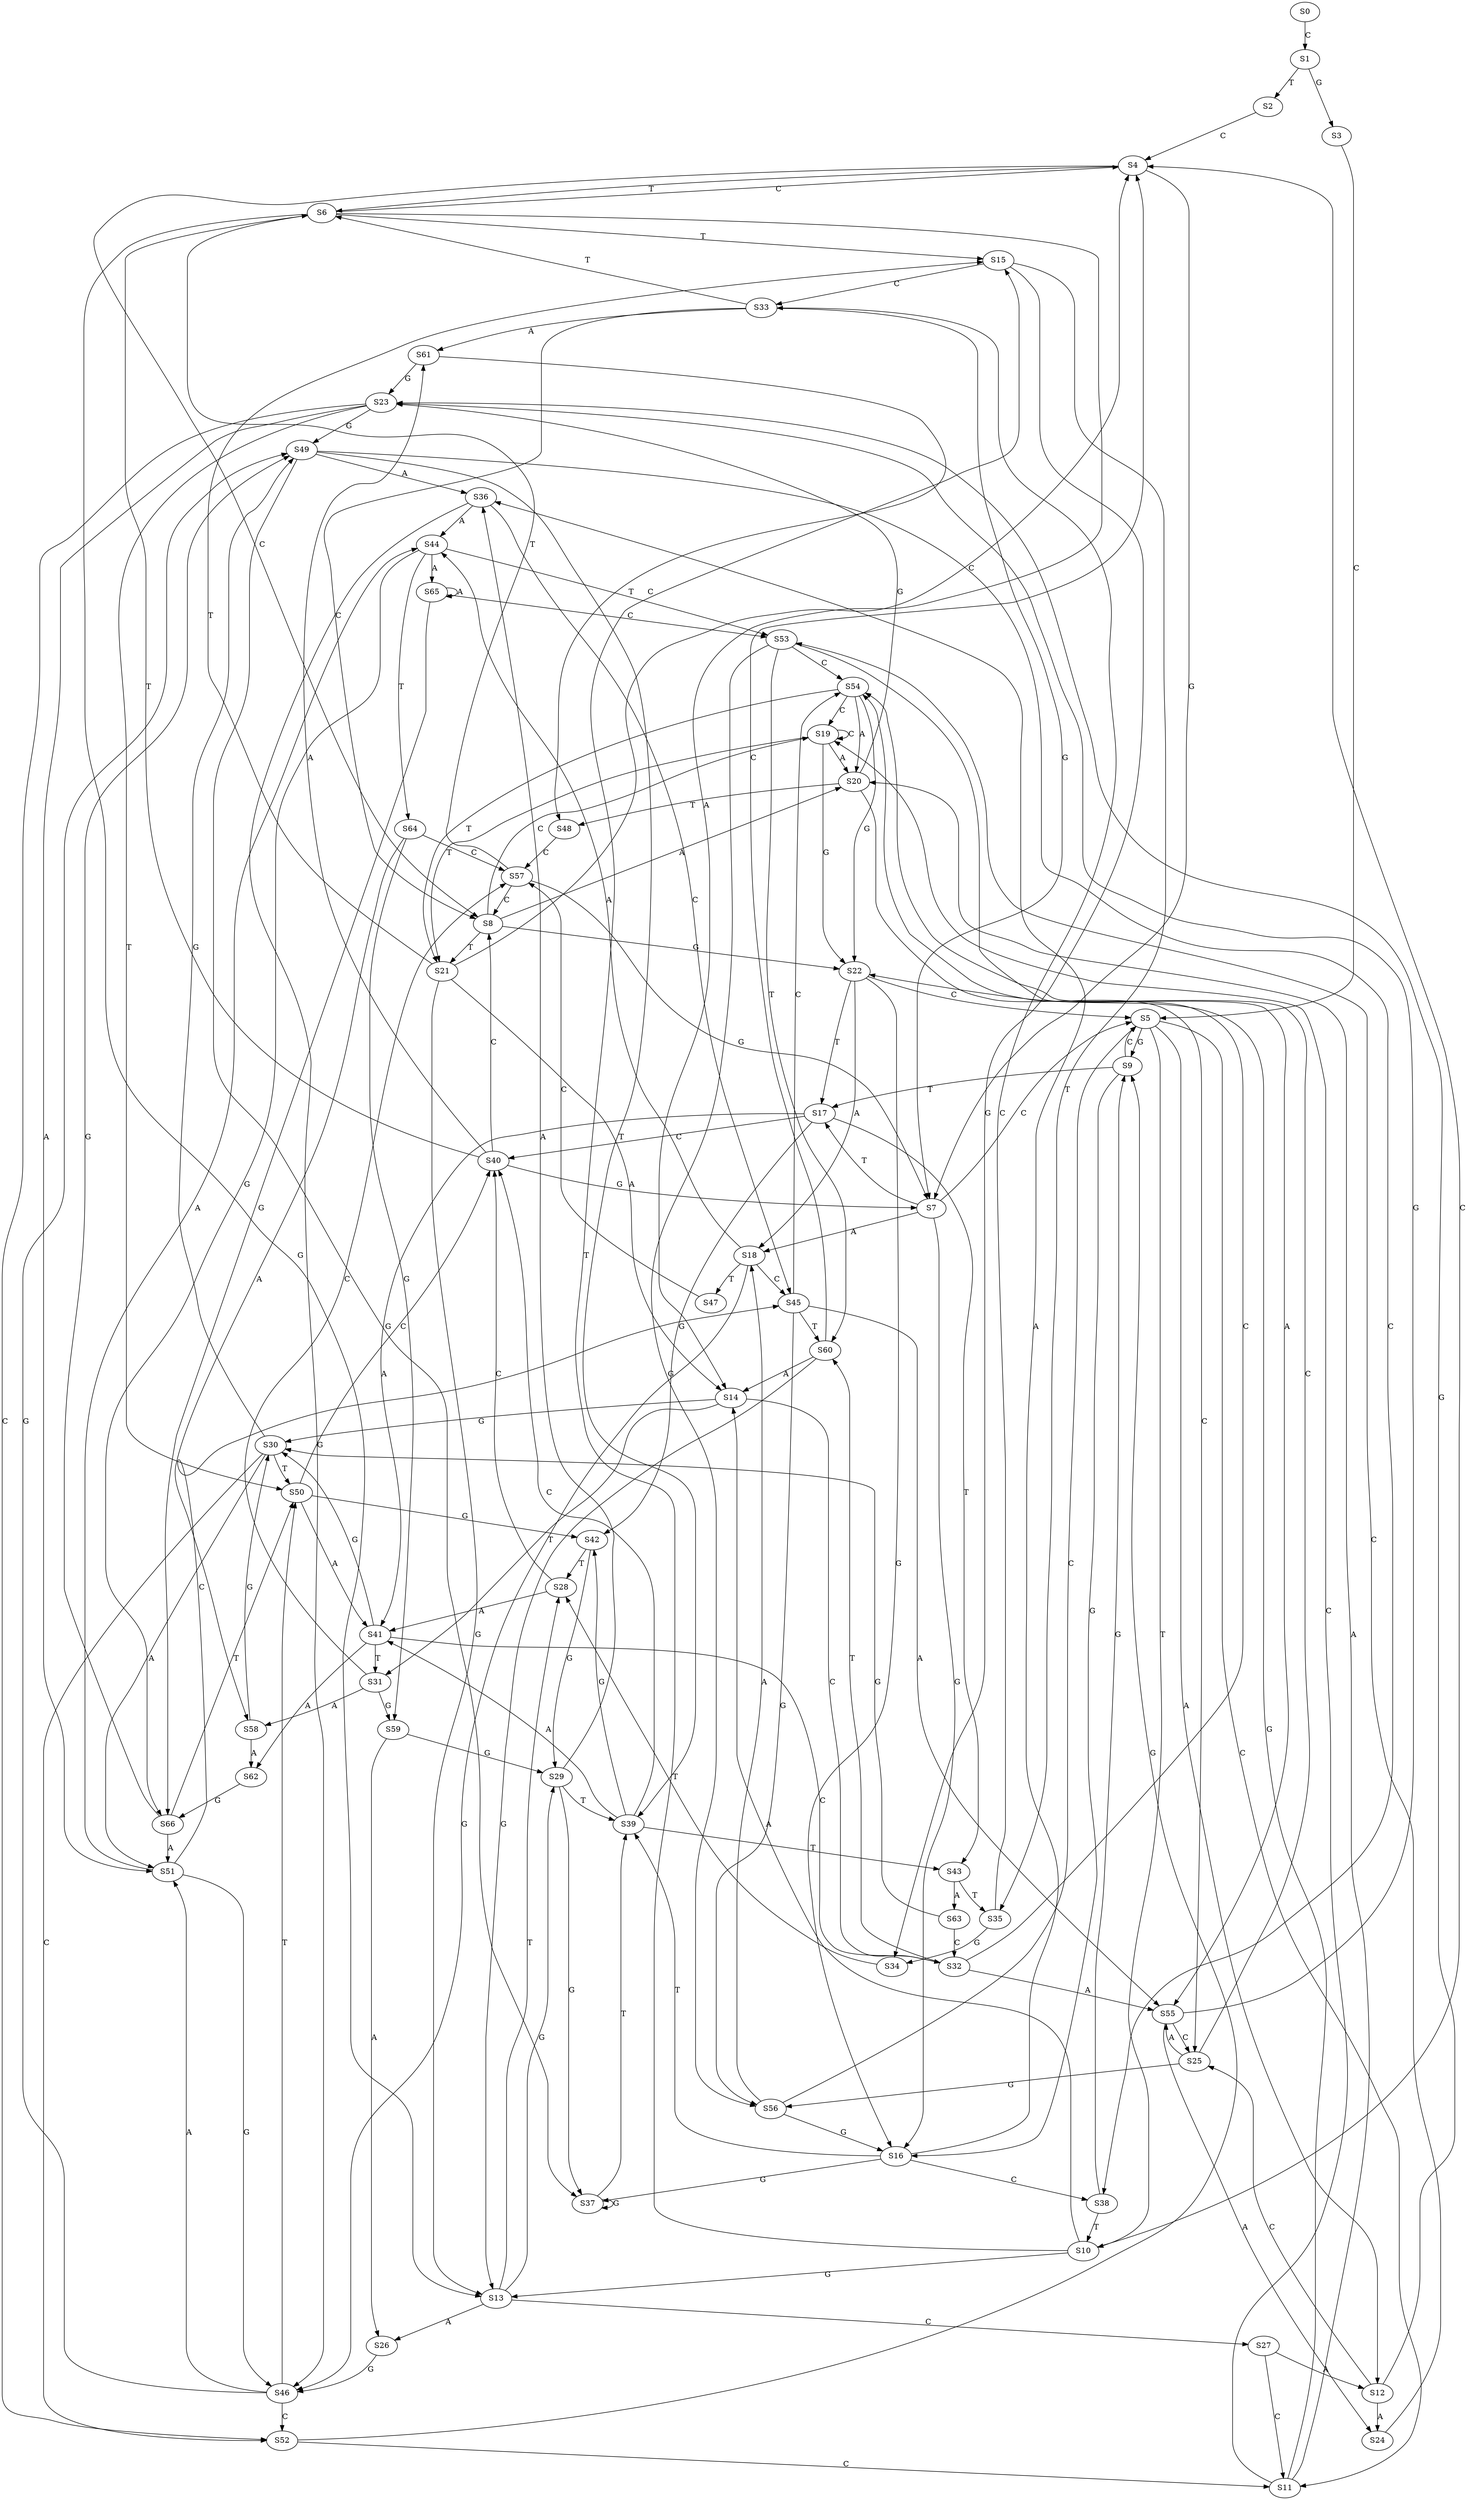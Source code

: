 strict digraph  {
	S0 -> S1 [ label = C ];
	S1 -> S2 [ label = T ];
	S1 -> S3 [ label = G ];
	S2 -> S4 [ label = C ];
	S3 -> S5 [ label = C ];
	S4 -> S6 [ label = T ];
	S4 -> S7 [ label = G ];
	S4 -> S8 [ label = C ];
	S5 -> S9 [ label = G ];
	S5 -> S10 [ label = T ];
	S5 -> S11 [ label = C ];
	S5 -> S12 [ label = A ];
	S6 -> S13 [ label = G ];
	S6 -> S4 [ label = C ];
	S6 -> S14 [ label = A ];
	S6 -> S15 [ label = T ];
	S7 -> S16 [ label = G ];
	S7 -> S17 [ label = T ];
	S7 -> S5 [ label = C ];
	S7 -> S18 [ label = A ];
	S8 -> S19 [ label = C ];
	S8 -> S20 [ label = A ];
	S8 -> S21 [ label = T ];
	S8 -> S22 [ label = G ];
	S9 -> S16 [ label = G ];
	S9 -> S5 [ label = C ];
	S9 -> S17 [ label = T ];
	S10 -> S14 [ label = A ];
	S10 -> S4 [ label = C ];
	S10 -> S15 [ label = T ];
	S10 -> S13 [ label = G ];
	S11 -> S22 [ label = G ];
	S11 -> S20 [ label = A ];
	S11 -> S19 [ label = C ];
	S12 -> S23 [ label = G ];
	S12 -> S24 [ label = A ];
	S12 -> S25 [ label = C ];
	S13 -> S26 [ label = A ];
	S13 -> S27 [ label = C ];
	S13 -> S28 [ label = T ];
	S13 -> S29 [ label = G ];
	S14 -> S30 [ label = G ];
	S14 -> S31 [ label = T ];
	S14 -> S32 [ label = C ];
	S15 -> S33 [ label = C ];
	S15 -> S34 [ label = G ];
	S15 -> S35 [ label = T ];
	S16 -> S36 [ label = A ];
	S16 -> S37 [ label = G ];
	S16 -> S38 [ label = C ];
	S16 -> S39 [ label = T ];
	S17 -> S40 [ label = C ];
	S17 -> S41 [ label = A ];
	S17 -> S42 [ label = G ];
	S17 -> S43 [ label = T ];
	S18 -> S44 [ label = A ];
	S18 -> S45 [ label = C ];
	S18 -> S46 [ label = G ];
	S18 -> S47 [ label = T ];
	S19 -> S22 [ label = G ];
	S19 -> S19 [ label = C ];
	S19 -> S20 [ label = A ];
	S19 -> S21 [ label = T ];
	S20 -> S23 [ label = G ];
	S20 -> S48 [ label = T ];
	S20 -> S25 [ label = C ];
	S21 -> S14 [ label = A ];
	S21 -> S13 [ label = G ];
	S21 -> S4 [ label = C ];
	S21 -> S15 [ label = T ];
	S22 -> S18 [ label = A ];
	S22 -> S16 [ label = G ];
	S22 -> S17 [ label = T ];
	S22 -> S5 [ label = C ];
	S23 -> S49 [ label = G ];
	S23 -> S50 [ label = T ];
	S23 -> S51 [ label = A ];
	S23 -> S52 [ label = C ];
	S24 -> S53 [ label = C ];
	S25 -> S54 [ label = C ];
	S25 -> S55 [ label = A ];
	S25 -> S56 [ label = G ];
	S26 -> S46 [ label = G ];
	S27 -> S11 [ label = C ];
	S27 -> S12 [ label = A ];
	S28 -> S40 [ label = C ];
	S28 -> S41 [ label = A ];
	S29 -> S39 [ label = T ];
	S29 -> S37 [ label = G ];
	S29 -> S36 [ label = A ];
	S30 -> S50 [ label = T ];
	S30 -> S51 [ label = A ];
	S30 -> S52 [ label = C ];
	S30 -> S49 [ label = G ];
	S31 -> S57 [ label = C ];
	S31 -> S58 [ label = A ];
	S31 -> S59 [ label = G ];
	S32 -> S54 [ label = C ];
	S32 -> S60 [ label = T ];
	S32 -> S55 [ label = A ];
	S33 -> S61 [ label = A ];
	S33 -> S6 [ label = T ];
	S33 -> S8 [ label = C ];
	S33 -> S7 [ label = G ];
	S34 -> S28 [ label = T ];
	S35 -> S34 [ label = G ];
	S35 -> S33 [ label = C ];
	S36 -> S44 [ label = A ];
	S36 -> S45 [ label = C ];
	S36 -> S46 [ label = G ];
	S37 -> S39 [ label = T ];
	S37 -> S37 [ label = G ];
	S38 -> S10 [ label = T ];
	S38 -> S9 [ label = G ];
	S39 -> S41 [ label = A ];
	S39 -> S42 [ label = G ];
	S39 -> S43 [ label = T ];
	S39 -> S40 [ label = C ];
	S40 -> S6 [ label = T ];
	S40 -> S7 [ label = G ];
	S40 -> S61 [ label = A ];
	S40 -> S8 [ label = C ];
	S41 -> S31 [ label = T ];
	S41 -> S30 [ label = G ];
	S41 -> S62 [ label = A ];
	S41 -> S32 [ label = C ];
	S42 -> S28 [ label = T ];
	S42 -> S29 [ label = G ];
	S43 -> S63 [ label = A ];
	S43 -> S35 [ label = T ];
	S44 -> S64 [ label = T ];
	S44 -> S53 [ label = C ];
	S44 -> S65 [ label = A ];
	S44 -> S66 [ label = G ];
	S45 -> S60 [ label = T ];
	S45 -> S56 [ label = G ];
	S45 -> S54 [ label = C ];
	S45 -> S55 [ label = A ];
	S46 -> S50 [ label = T ];
	S46 -> S51 [ label = A ];
	S46 -> S49 [ label = G ];
	S46 -> S52 [ label = C ];
	S47 -> S57 [ label = C ];
	S48 -> S57 [ label = C ];
	S49 -> S36 [ label = A ];
	S49 -> S39 [ label = T ];
	S49 -> S38 [ label = C ];
	S49 -> S37 [ label = G ];
	S50 -> S41 [ label = A ];
	S50 -> S40 [ label = C ];
	S50 -> S42 [ label = G ];
	S51 -> S44 [ label = A ];
	S51 -> S45 [ label = C ];
	S51 -> S46 [ label = G ];
	S52 -> S11 [ label = C ];
	S52 -> S9 [ label = G ];
	S53 -> S55 [ label = A ];
	S53 -> S54 [ label = C ];
	S53 -> S56 [ label = G ];
	S53 -> S60 [ label = T ];
	S54 -> S19 [ label = C ];
	S54 -> S20 [ label = A ];
	S54 -> S21 [ label = T ];
	S54 -> S22 [ label = G ];
	S55 -> S23 [ label = G ];
	S55 -> S25 [ label = C ];
	S55 -> S24 [ label = A ];
	S56 -> S16 [ label = G ];
	S56 -> S18 [ label = A ];
	S56 -> S5 [ label = C ];
	S57 -> S8 [ label = C ];
	S57 -> S7 [ label = G ];
	S57 -> S6 [ label = T ];
	S58 -> S30 [ label = G ];
	S58 -> S62 [ label = A ];
	S59 -> S29 [ label = G ];
	S59 -> S26 [ label = A ];
	S60 -> S14 [ label = A ];
	S60 -> S4 [ label = C ];
	S60 -> S13 [ label = G ];
	S61 -> S48 [ label = T ];
	S61 -> S23 [ label = G ];
	S62 -> S66 [ label = G ];
	S63 -> S32 [ label = C ];
	S63 -> S30 [ label = G ];
	S64 -> S58 [ label = A ];
	S64 -> S57 [ label = C ];
	S64 -> S59 [ label = G ];
	S65 -> S66 [ label = G ];
	S65 -> S53 [ label = C ];
	S65 -> S65 [ label = A ];
	S66 -> S50 [ label = T ];
	S66 -> S51 [ label = A ];
	S66 -> S49 [ label = G ];
}
